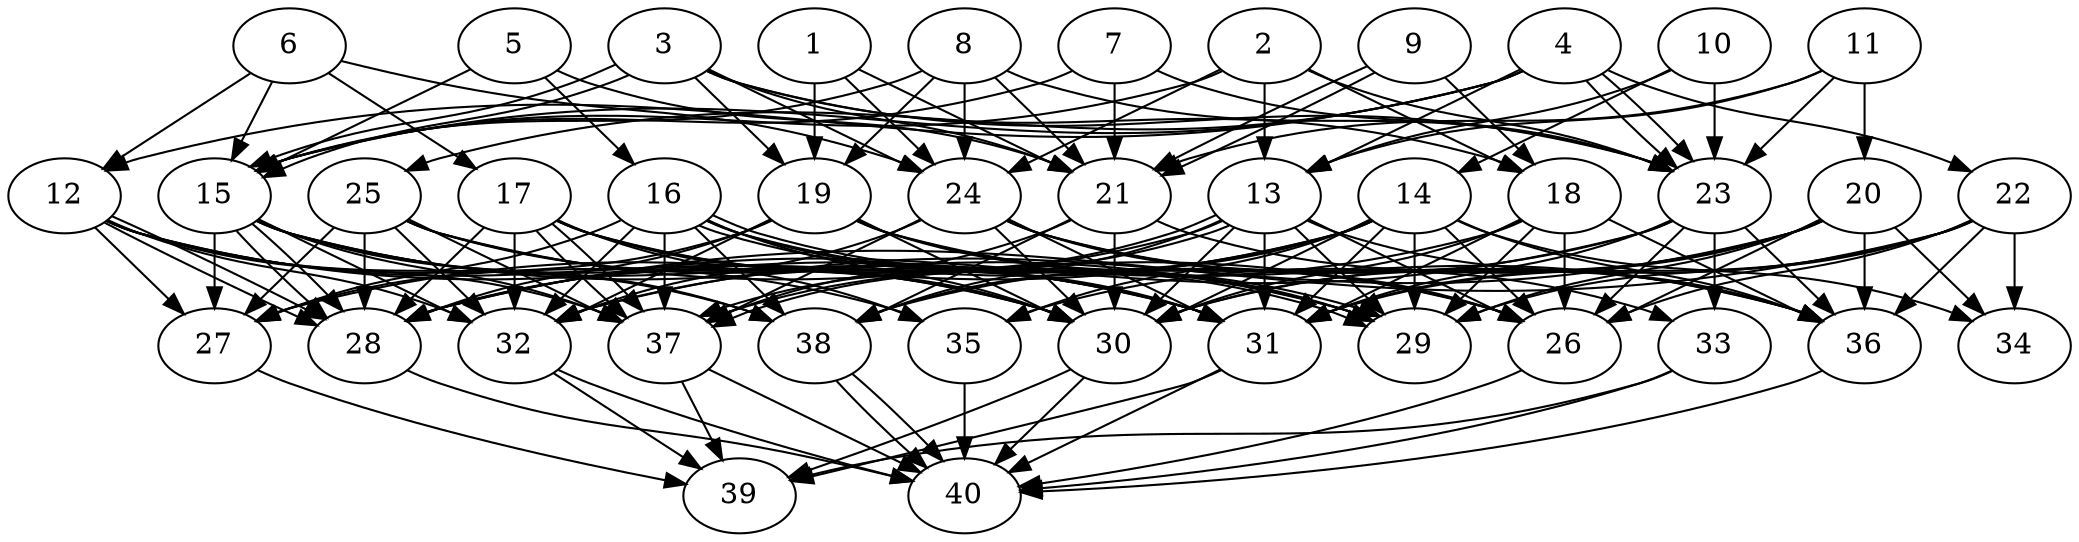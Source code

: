 // DAG automatically generated by daggen at Thu Oct  3 14:06:49 2019
// ./daggen --dot -n 40 --ccr 0.5 --fat 0.7 --regular 0.9 --density 0.9 --mindata 5242880 --maxdata 52428800 
digraph G {
  1 [size="97370112", alpha="0.12", expect_size="48685056"] 
  1 -> 19 [size ="48685056"]
  1 -> 21 [size ="48685056"]
  1 -> 24 [size ="48685056"]
  2 [size="103354368", alpha="0.10", expect_size="51677184"] 
  2 -> 13 [size ="51677184"]
  2 -> 15 [size ="51677184"]
  2 -> 18 [size ="51677184"]
  2 -> 23 [size ="51677184"]
  2 -> 24 [size ="51677184"]
  3 [size="102266880", alpha="0.18", expect_size="51133440"] 
  3 -> 15 [size ="51133440"]
  3 -> 15 [size ="51133440"]
  3 -> 18 [size ="51133440"]
  3 -> 19 [size ="51133440"]
  3 -> 21 [size ="51133440"]
  3 -> 23 [size ="51133440"]
  3 -> 24 [size ="51133440"]
  4 [size="79110144", alpha="0.10", expect_size="39555072"] 
  4 -> 12 [size ="39555072"]
  4 -> 13 [size ="39555072"]
  4 -> 15 [size ="39555072"]
  4 -> 22 [size ="39555072"]
  4 -> 23 [size ="39555072"]
  4 -> 23 [size ="39555072"]
  4 -> 25 [size ="39555072"]
  5 [size="74168320", alpha="0.02", expect_size="37084160"] 
  5 -> 15 [size ="37084160"]
  5 -> 16 [size ="37084160"]
  5 -> 21 [size ="37084160"]
  6 [size="52152320", alpha="0.10", expect_size="26076160"] 
  6 -> 12 [size ="26076160"]
  6 -> 15 [size ="26076160"]
  6 -> 17 [size ="26076160"]
  6 -> 24 [size ="26076160"]
  7 [size="31221760", alpha="0.01", expect_size="15610880"] 
  7 -> 15 [size ="15610880"]
  7 -> 21 [size ="15610880"]
  7 -> 23 [size ="15610880"]
  8 [size="43364352", alpha="0.16", expect_size="21682176"] 
  8 -> 15 [size ="21682176"]
  8 -> 19 [size ="21682176"]
  8 -> 21 [size ="21682176"]
  8 -> 23 [size ="21682176"]
  8 -> 24 [size ="21682176"]
  9 [size="101732352", alpha="0.02", expect_size="50866176"] 
  9 -> 18 [size ="50866176"]
  9 -> 21 [size ="50866176"]
  9 -> 21 [size ="50866176"]
  10 [size="101808128", alpha="0.16", expect_size="50904064"] 
  10 -> 13 [size ="50904064"]
  10 -> 14 [size ="50904064"]
  10 -> 23 [size ="50904064"]
  11 [size="81733632", alpha="0.20", expect_size="40866816"] 
  11 -> 13 [size ="40866816"]
  11 -> 20 [size ="40866816"]
  11 -> 21 [size ="40866816"]
  11 -> 23 [size ="40866816"]
  12 [size="42457088", alpha="0.03", expect_size="21228544"] 
  12 -> 27 [size ="21228544"]
  12 -> 28 [size ="21228544"]
  12 -> 28 [size ="21228544"]
  12 -> 30 [size ="21228544"]
  12 -> 31 [size ="21228544"]
  12 -> 32 [size ="21228544"]
  12 -> 35 [size ="21228544"]
  12 -> 37 [size ="21228544"]
  12 -> 38 [size ="21228544"]
  13 [size="91445248", alpha="0.11", expect_size="45722624"] 
  13 -> 26 [size ="45722624"]
  13 -> 28 [size ="45722624"]
  13 -> 29 [size ="45722624"]
  13 -> 30 [size ="45722624"]
  13 -> 31 [size ="45722624"]
  13 -> 36 [size ="45722624"]
  13 -> 37 [size ="45722624"]
  13 -> 37 [size ="45722624"]
  13 -> 38 [size ="45722624"]
  14 [size="82872320", alpha="0.06", expect_size="41436160"] 
  14 -> 26 [size ="41436160"]
  14 -> 27 [size ="41436160"]
  14 -> 28 [size ="41436160"]
  14 -> 29 [size ="41436160"]
  14 -> 30 [size ="41436160"]
  14 -> 31 [size ="41436160"]
  14 -> 34 [size ="41436160"]
  14 -> 35 [size ="41436160"]
  14 -> 36 [size ="41436160"]
  14 -> 37 [size ="41436160"]
  14 -> 38 [size ="41436160"]
  15 [size="34807808", alpha="0.02", expect_size="17403904"] 
  15 -> 27 [size ="17403904"]
  15 -> 28 [size ="17403904"]
  15 -> 28 [size ="17403904"]
  15 -> 29 [size ="17403904"]
  15 -> 30 [size ="17403904"]
  15 -> 31 [size ="17403904"]
  15 -> 32 [size ="17403904"]
  15 -> 37 [size ="17403904"]
  15 -> 38 [size ="17403904"]
  16 [size="42248192", alpha="0.19", expect_size="21124096"] 
  16 -> 26 [size ="21124096"]
  16 -> 27 [size ="21124096"]
  16 -> 29 [size ="21124096"]
  16 -> 29 [size ="21124096"]
  16 -> 30 [size ="21124096"]
  16 -> 31 [size ="21124096"]
  16 -> 32 [size ="21124096"]
  16 -> 37 [size ="21124096"]
  16 -> 38 [size ="21124096"]
  17 [size="87175168", alpha="0.05", expect_size="43587584"] 
  17 -> 28 [size ="43587584"]
  17 -> 29 [size ="43587584"]
  17 -> 30 [size ="43587584"]
  17 -> 31 [size ="43587584"]
  17 -> 32 [size ="43587584"]
  17 -> 35 [size ="43587584"]
  17 -> 37 [size ="43587584"]
  17 -> 37 [size ="43587584"]
  18 [size="90292224", alpha="0.19", expect_size="45146112"] 
  18 -> 26 [size ="45146112"]
  18 -> 29 [size ="45146112"]
  18 -> 30 [size ="45146112"]
  18 -> 31 [size ="45146112"]
  18 -> 32 [size ="45146112"]
  18 -> 36 [size ="45146112"]
  19 [size="71079936", alpha="0.18", expect_size="35539968"] 
  19 -> 26 [size ="35539968"]
  19 -> 27 [size ="35539968"]
  19 -> 28 [size ="35539968"]
  19 -> 29 [size ="35539968"]
  19 -> 30 [size ="35539968"]
  19 -> 32 [size ="35539968"]
  19 -> 36 [size ="35539968"]
  20 [size="82077696", alpha="0.15", expect_size="41038848"] 
  20 -> 26 [size ="41038848"]
  20 -> 29 [size ="41038848"]
  20 -> 30 [size ="41038848"]
  20 -> 31 [size ="41038848"]
  20 -> 32 [size ="41038848"]
  20 -> 34 [size ="41038848"]
  20 -> 35 [size ="41038848"]
  20 -> 36 [size ="41038848"]
  21 [size="65368064", alpha="0.10", expect_size="32684032"] 
  21 -> 30 [size ="32684032"]
  21 -> 36 [size ="32684032"]
  21 -> 37 [size ="32684032"]
  21 -> 38 [size ="32684032"]
  22 [size="64585728", alpha="0.05", expect_size="32292864"] 
  22 -> 26 [size ="32292864"]
  22 -> 28 [size ="32292864"]
  22 -> 29 [size ="32292864"]
  22 -> 30 [size ="32292864"]
  22 -> 31 [size ="32292864"]
  22 -> 34 [size ="32292864"]
  22 -> 36 [size ="32292864"]
  23 [size="76797952", alpha="0.20", expect_size="38398976"] 
  23 -> 26 [size ="38398976"]
  23 -> 28 [size ="38398976"]
  23 -> 31 [size ="38398976"]
  23 -> 33 [size ="38398976"]
  23 -> 36 [size ="38398976"]
  23 -> 38 [size ="38398976"]
  24 [size="34582528", alpha="0.09", expect_size="17291264"] 
  24 -> 26 [size ="17291264"]
  24 -> 30 [size ="17291264"]
  24 -> 31 [size ="17291264"]
  24 -> 32 [size ="17291264"]
  24 -> 33 [size ="17291264"]
  24 -> 36 [size ="17291264"]
  24 -> 37 [size ="17291264"]
  25 [size="62435328", alpha="0.11", expect_size="31217664"] 
  25 -> 26 [size ="31217664"]
  25 -> 27 [size ="31217664"]
  25 -> 28 [size ="31217664"]
  25 -> 30 [size ="31217664"]
  25 -> 31 [size ="31217664"]
  25 -> 32 [size ="31217664"]
  25 -> 37 [size ="31217664"]
  26 [size="70637568", alpha="0.02", expect_size="35318784"] 
  26 -> 40 [size ="35318784"]
  27 [size="65775616", alpha="0.18", expect_size="32887808"] 
  27 -> 39 [size ="32887808"]
  28 [size="88840192", alpha="0.00", expect_size="44420096"] 
  28 -> 40 [size ="44420096"]
  29 [size="86042624", alpha="0.02", expect_size="43021312"] 
  30 [size="78159872", alpha="0.04", expect_size="39079936"] 
  30 -> 39 [size ="39079936"]
  30 -> 40 [size ="39079936"]
  31 [size="55248896", alpha="0.00", expect_size="27624448"] 
  31 -> 39 [size ="27624448"]
  31 -> 40 [size ="27624448"]
  32 [size="104194048", alpha="0.03", expect_size="52097024"] 
  32 -> 39 [size ="52097024"]
  32 -> 40 [size ="52097024"]
  33 [size="34752512", alpha="0.03", expect_size="17376256"] 
  33 -> 39 [size ="17376256"]
  33 -> 40 [size ="17376256"]
  34 [size="33079296", alpha="0.19", expect_size="16539648"] 
  35 [size="73424896", alpha="0.20", expect_size="36712448"] 
  35 -> 40 [size ="36712448"]
  36 [size="30734336", alpha="0.08", expect_size="15367168"] 
  36 -> 40 [size ="15367168"]
  37 [size="41041920", alpha="0.11", expect_size="20520960"] 
  37 -> 39 [size ="20520960"]
  37 -> 40 [size ="20520960"]
  38 [size="30715904", alpha="0.12", expect_size="15357952"] 
  38 -> 40 [size ="15357952"]
  38 -> 40 [size ="15357952"]
  39 [size="32632832", alpha="0.06", expect_size="16316416"] 
  40 [size="43669504", alpha="0.14", expect_size="21834752"] 
}
